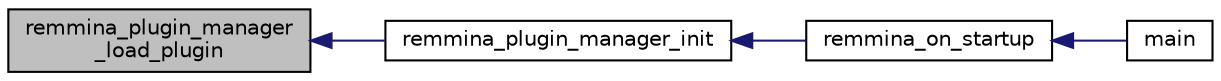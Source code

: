 digraph "remmina_plugin_manager_load_plugin"
{
  edge [fontname="Helvetica",fontsize="10",labelfontname="Helvetica",labelfontsize="10"];
  node [fontname="Helvetica",fontsize="10",shape=record];
  rankdir="LR";
  Node734 [label="remmina_plugin_manager\l_load_plugin",height=0.2,width=0.4,color="black", fillcolor="grey75", style="filled", fontcolor="black"];
  Node734 -> Node735 [dir="back",color="midnightblue",fontsize="10",style="solid",fontname="Helvetica"];
  Node735 [label="remmina_plugin_manager_init",height=0.2,width=0.4,color="black", fillcolor="white", style="filled",URL="$remmina__plugin__manager_8h.html#a92c2264598a43702594535cebbf4d8cd"];
  Node735 -> Node736 [dir="back",color="midnightblue",fontsize="10",style="solid",fontname="Helvetica"];
  Node736 [label="remmina_on_startup",height=0.2,width=0.4,color="black", fillcolor="white", style="filled",URL="$remmina_8c.html#a26d2c20be18ff44f239b756f1d5be01a"];
  Node736 -> Node737 [dir="back",color="midnightblue",fontsize="10",style="solid",fontname="Helvetica"];
  Node737 [label="main",height=0.2,width=0.4,color="black", fillcolor="white", style="filled",URL="$remmina_8c.html#a0ddf1224851353fc92bfbff6f499fa97"];
}
